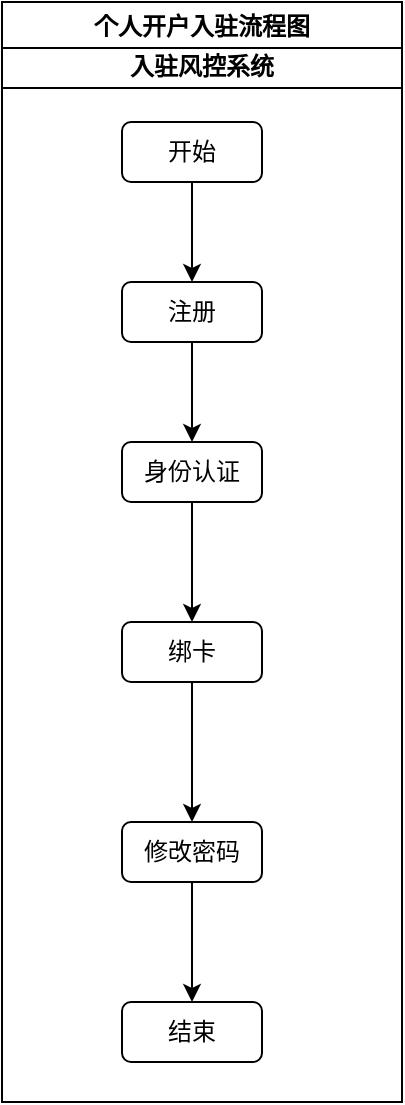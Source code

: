 <mxfile version="12.9.9" type="device"><diagram id="ooLe2wQt8LUIcciOnssT" name="个人开户入驻流程"><mxGraphModel dx="1086" dy="806" grid="1" gridSize="10" guides="1" tooltips="1" connect="1" arrows="1" fold="1" page="1" pageScale="1" pageWidth="827" pageHeight="1169" math="0" shadow="0"><root><mxCell id="0"/><mxCell id="1" parent="0"/><mxCell id="8JOTHJ4MUZvDHxbij8u0-5" value="入驻风控系统" style="swimlane;fontFamily=Lucida Console;" parent="1" vertex="1"><mxGeometry x="160" y="130" width="200" height="530" as="geometry"/></mxCell><mxCell id="8JOTHJ4MUZvDHxbij8u0-10" value="" style="edgeStyle=orthogonalEdgeStyle;rounded=0;orthogonalLoop=1;jettySize=auto;html=1;fontFamily=Lucida Console;" parent="8JOTHJ4MUZvDHxbij8u0-5" source="8JOTHJ4MUZvDHxbij8u0-8" target="8JOTHJ4MUZvDHxbij8u0-9" edge="1"><mxGeometry relative="1" as="geometry"/></mxCell><mxCell id="8JOTHJ4MUZvDHxbij8u0-8" value="开始" style="rounded=1;whiteSpace=wrap;html=1;fontFamily=Lucida Console;" parent="8JOTHJ4MUZvDHxbij8u0-5" vertex="1"><mxGeometry x="60" y="40" width="70" height="30" as="geometry"/></mxCell><mxCell id="8JOTHJ4MUZvDHxbij8u0-12" value="" style="edgeStyle=orthogonalEdgeStyle;rounded=0;orthogonalLoop=1;jettySize=auto;html=1;fontFamily=Lucida Console;" parent="8JOTHJ4MUZvDHxbij8u0-5" source="8JOTHJ4MUZvDHxbij8u0-9" target="8JOTHJ4MUZvDHxbij8u0-11" edge="1"><mxGeometry relative="1" as="geometry"/></mxCell><mxCell id="8JOTHJ4MUZvDHxbij8u0-9" value="注册" style="rounded=1;whiteSpace=wrap;html=1;fontFamily=Lucida Console;" parent="8JOTHJ4MUZvDHxbij8u0-5" vertex="1"><mxGeometry x="60" y="120" width="70" height="30" as="geometry"/></mxCell><mxCell id="ZD_mV607mxqR0jXEjnNy-4" value="" style="edgeStyle=orthogonalEdgeStyle;rounded=0;orthogonalLoop=1;jettySize=auto;html=1;" edge="1" parent="8JOTHJ4MUZvDHxbij8u0-5" source="8JOTHJ4MUZvDHxbij8u0-11"><mxGeometry relative="1" as="geometry"><mxPoint x="95" y="290" as="targetPoint"/></mxGeometry></mxCell><mxCell id="8JOTHJ4MUZvDHxbij8u0-11" value="身份认证" style="rounded=1;whiteSpace=wrap;html=1;fontFamily=Lucida Console;" parent="8JOTHJ4MUZvDHxbij8u0-5" vertex="1"><mxGeometry x="60" y="200" width="70" height="30" as="geometry"/></mxCell><mxCell id="Fd7Nvbw7liSJNOKmQ1dH-21" value="" style="edgeStyle=orthogonalEdgeStyle;rounded=0;orthogonalLoop=1;jettySize=auto;html=1;" parent="8JOTHJ4MUZvDHxbij8u0-5" source="Fd7Nvbw7liSJNOKmQ1dH-18" target="Fd7Nvbw7liSJNOKmQ1dH-20" edge="1"><mxGeometry relative="1" as="geometry"/></mxCell><mxCell id="Fd7Nvbw7liSJNOKmQ1dH-18" value="修改密码" style="rounded=1;whiteSpace=wrap;html=1;fontFamily=Lucida Console;" parent="8JOTHJ4MUZvDHxbij8u0-5" vertex="1"><mxGeometry x="60" y="390" width="70" height="30" as="geometry"/></mxCell><mxCell id="Fd7Nvbw7liSJNOKmQ1dH-20" value="结束" style="rounded=1;whiteSpace=wrap;html=1;fontFamily=Lucida Console;" parent="8JOTHJ4MUZvDHxbij8u0-5" vertex="1"><mxGeometry x="60" y="480" width="70" height="30" as="geometry"/></mxCell><mxCell id="Fd7Nvbw7liSJNOKmQ1dH-14" value="绑卡" style="rounded=1;whiteSpace=wrap;html=1;fontFamily=Lucida Console;" parent="8JOTHJ4MUZvDHxbij8u0-5" vertex="1"><mxGeometry x="60" y="290" width="70" height="30" as="geometry"/></mxCell><mxCell id="Fd7Nvbw7liSJNOKmQ1dH-19" value="" style="edgeStyle=orthogonalEdgeStyle;rounded=0;orthogonalLoop=1;jettySize=auto;html=1;" parent="8JOTHJ4MUZvDHxbij8u0-5" source="Fd7Nvbw7liSJNOKmQ1dH-14" target="Fd7Nvbw7liSJNOKmQ1dH-18" edge="1"><mxGeometry relative="1" as="geometry"/></mxCell><mxCell id="8JOTHJ4MUZvDHxbij8u0-7" value="个人开户入驻流程图" style="swimlane;fontFamily=Lucida Console;" parent="1" vertex="1"><mxGeometry x="160" y="110" width="200" height="550" as="geometry"/></mxCell></root></mxGraphModel></diagram></mxfile>